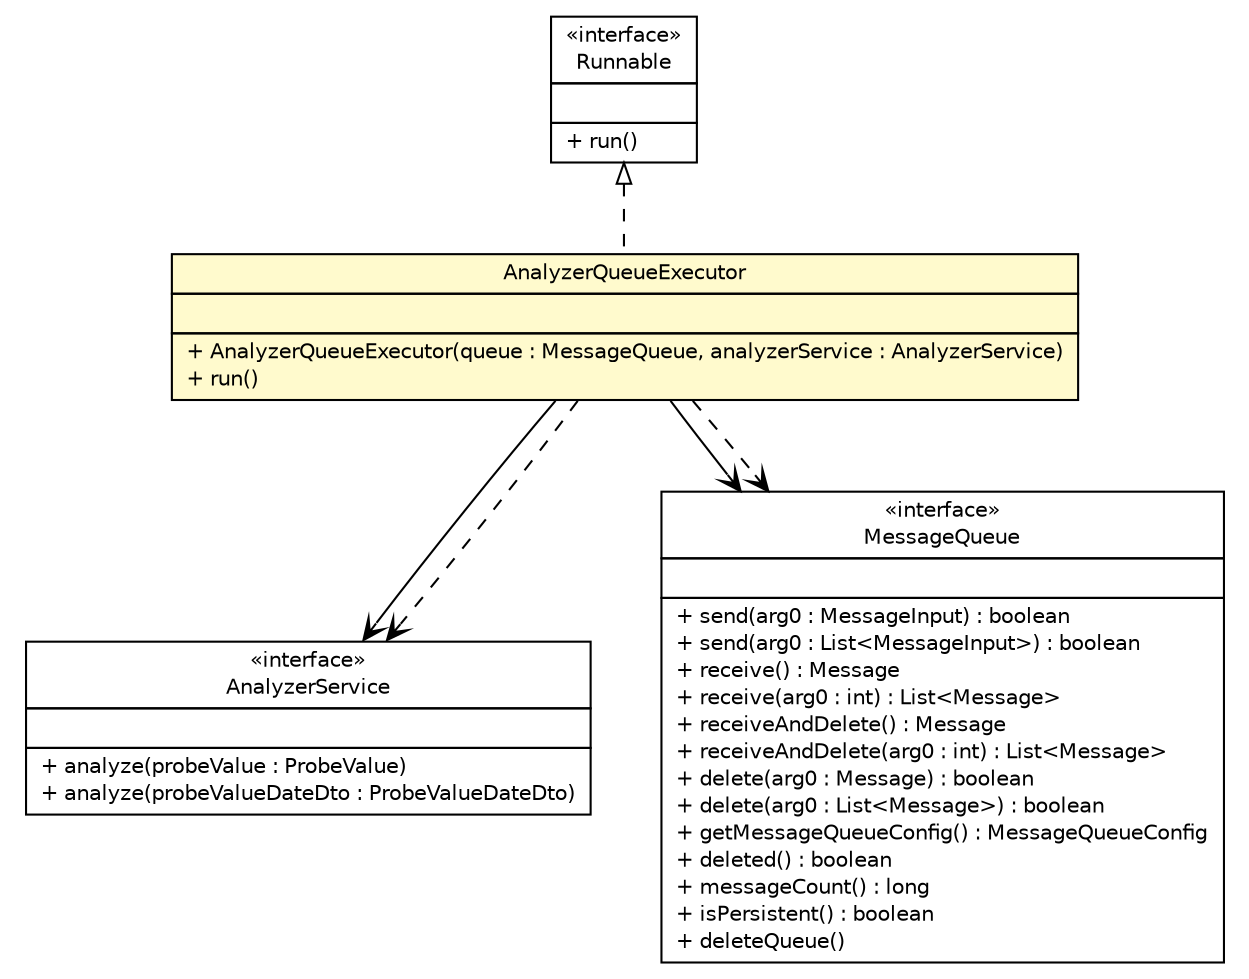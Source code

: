 #!/usr/local/bin/dot
#
# Class diagram 
# Generated by UMLGraph version 5.1 (http://www.umlgraph.org/)
#

digraph G {
	edge [fontname="Helvetica",fontsize=10,labelfontname="Helvetica",labelfontsize=10];
	node [fontname="Helvetica",fontsize=10,shape=plaintext];
	nodesep=0.25;
	ranksep=0.5;
	// net.sereneproject.collector.utils.AnalyzerQueueExecutor
	c236 [label=<<table title="net.sereneproject.collector.utils.AnalyzerQueueExecutor" border="0" cellborder="1" cellspacing="0" cellpadding="2" port="p" bgcolor="lemonChiffon" href="./AnalyzerQueueExecutor.html">
		<tr><td><table border="0" cellspacing="0" cellpadding="1">
<tr><td align="center" balign="center"> AnalyzerQueueExecutor </td></tr>
		</table></td></tr>
		<tr><td><table border="0" cellspacing="0" cellpadding="1">
<tr><td align="left" balign="left">  </td></tr>
		</table></td></tr>
		<tr><td><table border="0" cellspacing="0" cellpadding="1">
<tr><td align="left" balign="left"> + AnalyzerQueueExecutor(queue : MessageQueue, analyzerService : AnalyzerService) </td></tr>
<tr><td align="left" balign="left"> + run() </td></tr>
		</table></td></tr>
		</table>>, fontname="Helvetica", fontcolor="black", fontsize=10.0];
	// net.sereneproject.collector.service.AnalyzerService
	c305 [label=<<table title="net.sereneproject.collector.service.AnalyzerService" border="0" cellborder="1" cellspacing="0" cellpadding="2" port="p" href="../service/AnalyzerService.html">
		<tr><td><table border="0" cellspacing="0" cellpadding="1">
<tr><td align="center" balign="center"> &#171;interface&#187; </td></tr>
<tr><td align="center" balign="center"> AnalyzerService </td></tr>
		</table></td></tr>
		<tr><td><table border="0" cellspacing="0" cellpadding="1">
<tr><td align="left" balign="left">  </td></tr>
		</table></td></tr>
		<tr><td><table border="0" cellspacing="0" cellpadding="1">
<tr><td align="left" balign="left"> + analyze(probeValue : ProbeValue) </td></tr>
<tr><td align="left" balign="left"> + analyze(probeValueDateDto : ProbeValueDateDto) </td></tr>
		</table></td></tr>
		</table>>, fontname="Helvetica", fontcolor="black", fontsize=10.0];
	//net.sereneproject.collector.utils.AnalyzerQueueExecutor implements java.lang.Runnable
	c314:p -> c236:p [dir=back,arrowtail=empty,style=dashed];
	// net.sereneproject.collector.utils.AnalyzerQueueExecutor NAVASSOC com.npstrandberg.simplemq.MessageQueue
	c236:p -> c316:p [taillabel="", label="", headlabel="", fontname="Helvetica", fontcolor="black", fontsize=10.0, color="black", arrowhead=open];
	// net.sereneproject.collector.utils.AnalyzerQueueExecutor NAVASSOC net.sereneproject.collector.service.AnalyzerService
	c236:p -> c305:p [taillabel="", label="", headlabel="", fontname="Helvetica", fontcolor="black", fontsize=10.0, color="black", arrowhead=open];
	// net.sereneproject.collector.utils.AnalyzerQueueExecutor DEPEND net.sereneproject.collector.service.AnalyzerService
	c236:p -> c305:p [taillabel="", label="", headlabel="", fontname="Helvetica", fontcolor="black", fontsize=10.0, color="black", arrowhead=open, style=dashed];
	// net.sereneproject.collector.utils.AnalyzerQueueExecutor DEPEND com.npstrandberg.simplemq.MessageQueue
	c236:p -> c316:p [taillabel="", label="", headlabel="", fontname="Helvetica", fontcolor="black", fontsize=10.0, color="black", arrowhead=open, style=dashed];
	// java.lang.Runnable
	c314 [label=<<table title="java.lang.Runnable" border="0" cellborder="1" cellspacing="0" cellpadding="2" port="p" href="http://java.sun.com/j2se/1.4.2/docs/api/java/lang/Runnable.html">
		<tr><td><table border="0" cellspacing="0" cellpadding="1">
<tr><td align="center" balign="center"> &#171;interface&#187; </td></tr>
<tr><td align="center" balign="center"> Runnable </td></tr>
		</table></td></tr>
		<tr><td><table border="0" cellspacing="0" cellpadding="1">
<tr><td align="left" balign="left">  </td></tr>
		</table></td></tr>
		<tr><td><table border="0" cellspacing="0" cellpadding="1">
<tr><td align="left" balign="left"> + run() </td></tr>
		</table></td></tr>
		</table>>, fontname="Helvetica", fontcolor="black", fontsize=10.0];
	// com.npstrandberg.simplemq.MessageQueue
	c316 [label=<<table title="com.npstrandberg.simplemq.MessageQueue" border="0" cellborder="1" cellspacing="0" cellpadding="2" port="p" href="http://java.sun.com/j2se/1.4.2/docs/api/com/npstrandberg/simplemq/MessageQueue.html">
		<tr><td><table border="0" cellspacing="0" cellpadding="1">
<tr><td align="center" balign="center"> &#171;interface&#187; </td></tr>
<tr><td align="center" balign="center"> MessageQueue </td></tr>
		</table></td></tr>
		<tr><td><table border="0" cellspacing="0" cellpadding="1">
<tr><td align="left" balign="left">  </td></tr>
		</table></td></tr>
		<tr><td><table border="0" cellspacing="0" cellpadding="1">
<tr><td align="left" balign="left"> + send(arg0 : MessageInput) : boolean </td></tr>
<tr><td align="left" balign="left"> + send(arg0 : List&lt;MessageInput&gt;) : boolean </td></tr>
<tr><td align="left" balign="left"> + receive() : Message </td></tr>
<tr><td align="left" balign="left"> + receive(arg0 : int) : List&lt;Message&gt; </td></tr>
<tr><td align="left" balign="left"> + receiveAndDelete() : Message </td></tr>
<tr><td align="left" balign="left"> + receiveAndDelete(arg0 : int) : List&lt;Message&gt; </td></tr>
<tr><td align="left" balign="left"> + delete(arg0 : Message) : boolean </td></tr>
<tr><td align="left" balign="left"> + delete(arg0 : List&lt;Message&gt;) : boolean </td></tr>
<tr><td align="left" balign="left"> + getMessageQueueConfig() : MessageQueueConfig </td></tr>
<tr><td align="left" balign="left"> + deleted() : boolean </td></tr>
<tr><td align="left" balign="left"> + messageCount() : long </td></tr>
<tr><td align="left" balign="left"> + isPersistent() : boolean </td></tr>
<tr><td align="left" balign="left"> + deleteQueue() </td></tr>
		</table></td></tr>
		</table>>, fontname="Helvetica", fontcolor="black", fontsize=10.0];
}

